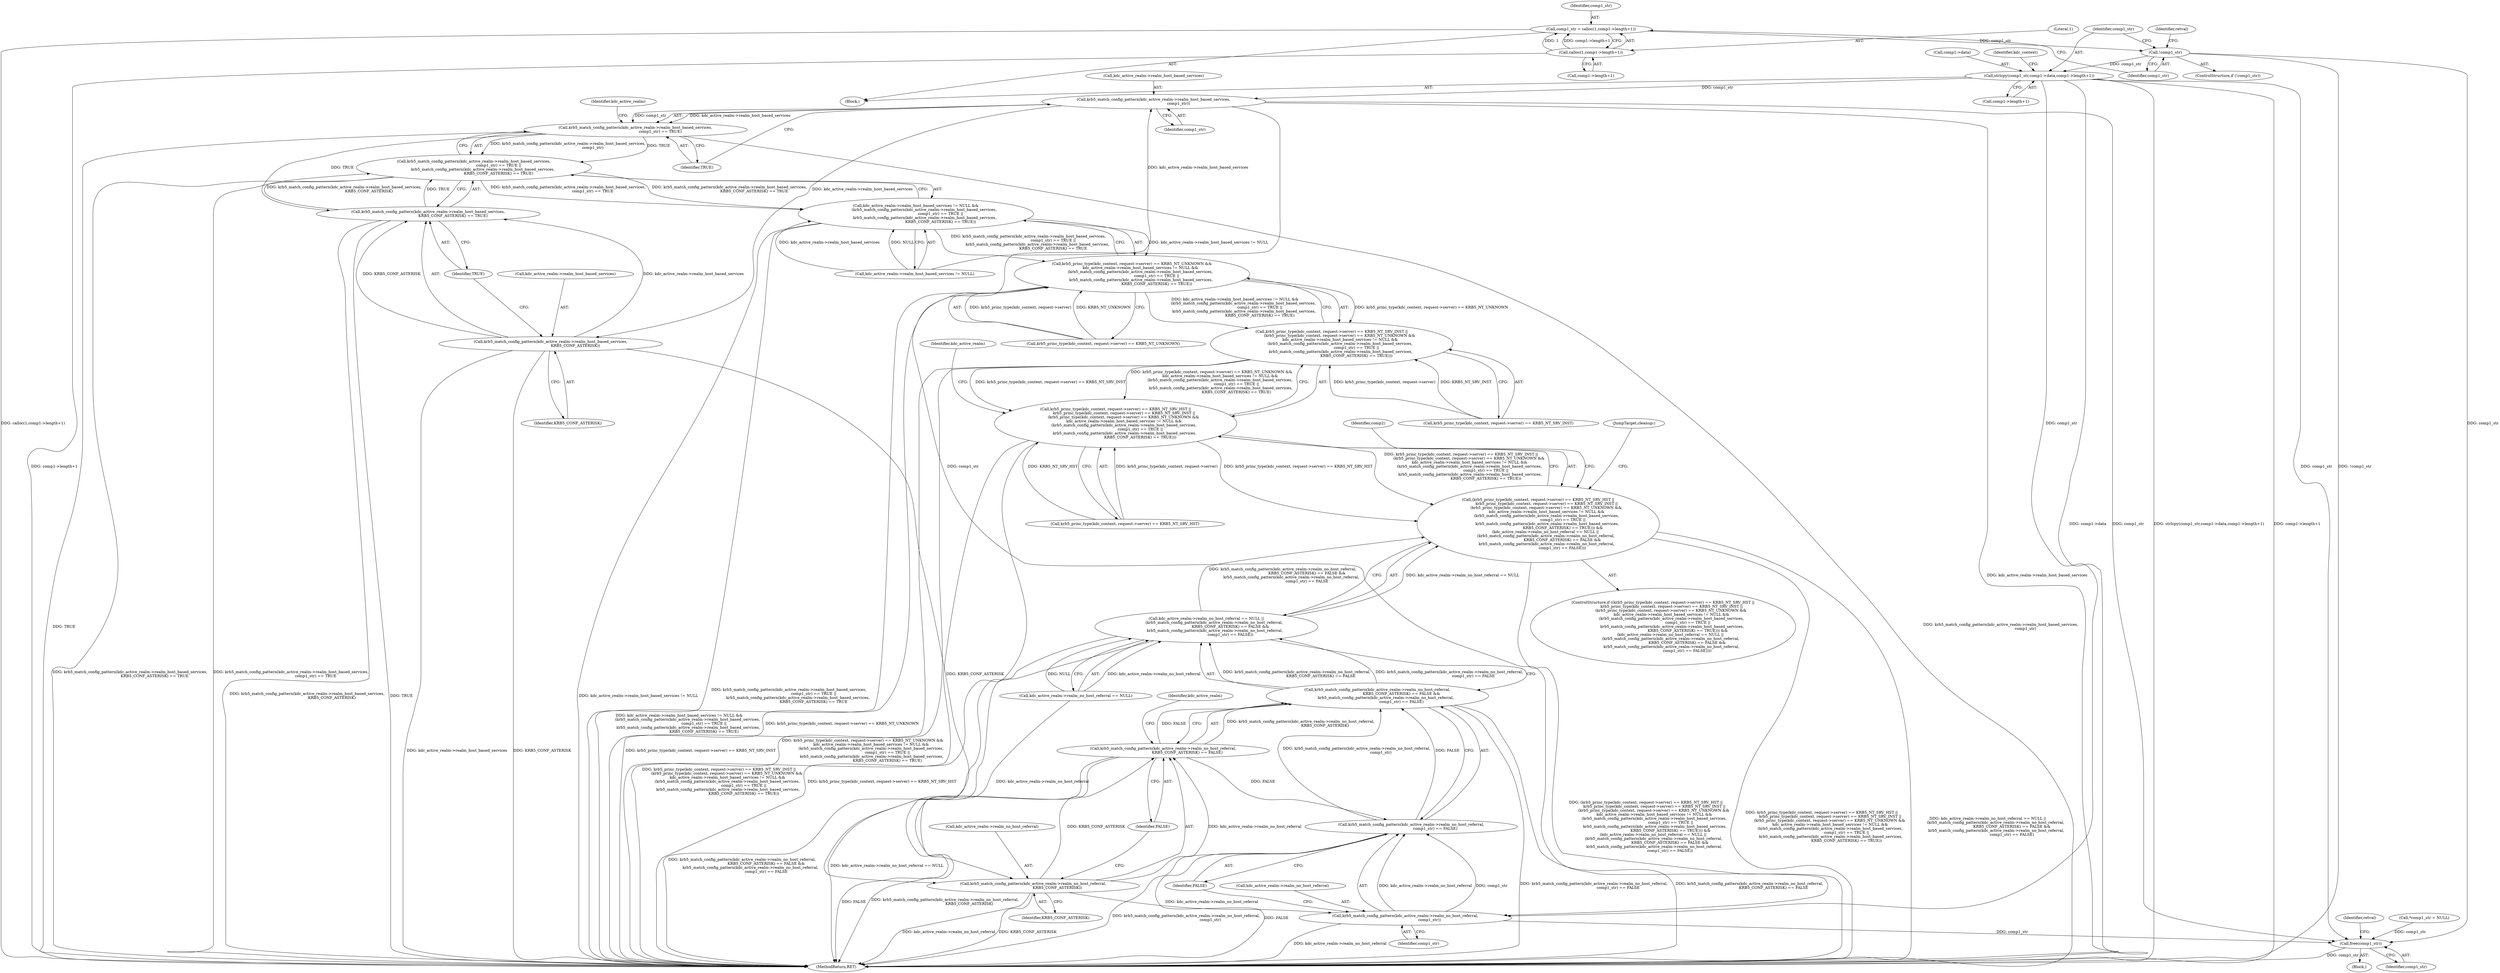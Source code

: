 digraph "0_krb5_8ee70ec63931d1e38567905387ab9b1d45734d81@API" {
"1000168" [label="(Call,comp1_str = calloc(1,comp1->length+1))"];
"1000170" [label="(Call,calloc(1,comp1->length+1))"];
"1000178" [label="(Call,!comp1_str)"];
"1000185" [label="(Call,strlcpy(comp1_str,comp1->data,comp1->length+1))"];
"1000229" [label="(Call,krb5_match_config_pattern(kdc_active_realm->realm_host_based_services,\n                                         comp1_str))"];
"1000228" [label="(Call,krb5_match_config_pattern(kdc_active_realm->realm_host_based_services,\n                                         comp1_str) == TRUE)"];
"1000227" [label="(Call,krb5_match_config_pattern(kdc_active_realm->realm_host_based_services,\n                                         comp1_str) == TRUE ||\n               krb5_match_config_pattern(kdc_active_realm->realm_host_based_services,\n                                         KRB5_CONF_ASTERISK) == TRUE)"];
"1000221" [label="(Call,kdc_active_realm->realm_host_based_services != NULL &&\n              (krb5_match_config_pattern(kdc_active_realm->realm_host_based_services,\n                                         comp1_str) == TRUE ||\n               krb5_match_config_pattern(kdc_active_realm->realm_host_based_services,\n                                         KRB5_CONF_ASTERISK) == TRUE))"];
"1000213" [label="(Call,krb5_princ_type(kdc_context, request->server) == KRB5_NT_UNKNOWN &&\n              kdc_active_realm->realm_host_based_services != NULL &&\n              (krb5_match_config_pattern(kdc_active_realm->realm_host_based_services,\n                                         comp1_str) == TRUE ||\n               krb5_match_config_pattern(kdc_active_realm->realm_host_based_services,\n                                         KRB5_CONF_ASTERISK) == TRUE))"];
"1000205" [label="(Call,krb5_princ_type(kdc_context, request->server) == KRB5_NT_SRV_INST ||\n             (krb5_princ_type(kdc_context, request->server) == KRB5_NT_UNKNOWN &&\n              kdc_active_realm->realm_host_based_services != NULL &&\n              (krb5_match_config_pattern(kdc_active_realm->realm_host_based_services,\n                                         comp1_str) == TRUE ||\n               krb5_match_config_pattern(kdc_active_realm->realm_host_based_services,\n                                         KRB5_CONF_ASTERISK) == TRUE)))"];
"1000197" [label="(Call,krb5_princ_type(kdc_context, request->server) == KRB5_NT_SRV_HST ||\n              krb5_princ_type(kdc_context, request->server) == KRB5_NT_SRV_INST ||\n             (krb5_princ_type(kdc_context, request->server) == KRB5_NT_UNKNOWN &&\n              kdc_active_realm->realm_host_based_services != NULL &&\n              (krb5_match_config_pattern(kdc_active_realm->realm_host_based_services,\n                                         comp1_str) == TRUE ||\n               krb5_match_config_pattern(kdc_active_realm->realm_host_based_services,\n                                         KRB5_CONF_ASTERISK) == TRUE)))"];
"1000196" [label="(Call,(krb5_princ_type(kdc_context, request->server) == KRB5_NT_SRV_HST ||\n              krb5_princ_type(kdc_context, request->server) == KRB5_NT_SRV_INST ||\n             (krb5_princ_type(kdc_context, request->server) == KRB5_NT_UNKNOWN &&\n              kdc_active_realm->realm_host_based_services != NULL &&\n              (krb5_match_config_pattern(kdc_active_realm->realm_host_based_services,\n                                         comp1_str) == TRUE ||\n               krb5_match_config_pattern(kdc_active_realm->realm_host_based_services,\n                                         KRB5_CONF_ASTERISK) == TRUE))) &&\n            (kdc_active_realm->realm_no_host_referral == NULL ||\n             (krb5_match_config_pattern(kdc_active_realm->realm_no_host_referral,\n                                        KRB5_CONF_ASTERISK) == FALSE &&\n              krb5_match_config_pattern(kdc_active_realm->realm_no_host_referral,\n                                        comp1_str) == FALSE)))"];
"1000235" [label="(Call,krb5_match_config_pattern(kdc_active_realm->realm_host_based_services,\n                                         KRB5_CONF_ASTERISK) == TRUE)"];
"1000236" [label="(Call,krb5_match_config_pattern(kdc_active_realm->realm_host_based_services,\n                                         KRB5_CONF_ASTERISK))"];
"1000250" [label="(Call,krb5_match_config_pattern(kdc_active_realm->realm_no_host_referral,\n                                        KRB5_CONF_ASTERISK))"];
"1000249" [label="(Call,krb5_match_config_pattern(kdc_active_realm->realm_no_host_referral,\n                                        KRB5_CONF_ASTERISK) == FALSE)"];
"1000248" [label="(Call,krb5_match_config_pattern(kdc_active_realm->realm_no_host_referral,\n                                        KRB5_CONF_ASTERISK) == FALSE &&\n              krb5_match_config_pattern(kdc_active_realm->realm_no_host_referral,\n                                        comp1_str) == FALSE)"];
"1000242" [label="(Call,kdc_active_realm->realm_no_host_referral == NULL ||\n             (krb5_match_config_pattern(kdc_active_realm->realm_no_host_referral,\n                                        KRB5_CONF_ASTERISK) == FALSE &&\n              krb5_match_config_pattern(kdc_active_realm->realm_no_host_referral,\n                                        comp1_str) == FALSE))"];
"1000256" [label="(Call,krb5_match_config_pattern(kdc_active_realm->realm_no_host_referral,\n                                        comp1_str) == FALSE)"];
"1000257" [label="(Call,krb5_match_config_pattern(kdc_active_realm->realm_no_host_referral,\n                                        comp1_str))"];
"1000396" [label="(Call,free(comp1_str))"];
"1000241" [label="(Identifier,TRUE)"];
"1000195" [label="(ControlStructure,if ((krb5_princ_type(kdc_context, request->server) == KRB5_NT_SRV_HST ||\n              krb5_princ_type(kdc_context, request->server) == KRB5_NT_SRV_INST ||\n             (krb5_princ_type(kdc_context, request->server) == KRB5_NT_UNKNOWN &&\n              kdc_active_realm->realm_host_based_services != NULL &&\n              (krb5_match_config_pattern(kdc_active_realm->realm_host_based_services,\n                                         comp1_str) == TRUE ||\n               krb5_match_config_pattern(kdc_active_realm->realm_host_based_services,\n                                         KRB5_CONF_ASTERISK) == TRUE))) &&\n            (kdc_active_realm->realm_no_host_referral == NULL ||\n             (krb5_match_config_pattern(kdc_active_realm->realm_no_host_referral,\n                                        KRB5_CONF_ASTERISK) == FALSE &&\n              krb5_match_config_pattern(kdc_active_realm->realm_no_host_referral,\n                                        comp1_str) == FALSE))))"];
"1000206" [label="(Call,krb5_princ_type(kdc_context, request->server) == KRB5_NT_SRV_INST)"];
"1000185" [label="(Call,strlcpy(comp1_str,comp1->data,comp1->length+1))"];
"1000228" [label="(Call,krb5_match_config_pattern(kdc_active_realm->realm_host_based_services,\n                                         comp1_str) == TRUE)"];
"1000236" [label="(Call,krb5_match_config_pattern(kdc_active_realm->realm_host_based_services,\n                                         KRB5_CONF_ASTERISK))"];
"1000151" [label="(Block,)"];
"1000230" [label="(Call,kdc_active_realm->realm_host_based_services)"];
"1000187" [label="(Call,comp1->data)"];
"1000179" [label="(Identifier,comp1_str)"];
"1000233" [label="(Identifier,comp1_str)"];
"1000107" [label="(Block,)"];
"1000172" [label="(Call,comp1->length+1)"];
"1000255" [label="(Identifier,FALSE)"];
"1000178" [label="(Call,!comp1_str)"];
"1000177" [label="(ControlStructure,if (!comp1_str))"];
"1000234" [label="(Identifier,TRUE)"];
"1000399" [label="(Identifier,retval)"];
"1000268" [label="(Identifier,comp2)"];
"1000168" [label="(Call,comp1_str = calloc(1,comp1->length+1))"];
"1000221" [label="(Call,kdc_active_realm->realm_host_based_services != NULL &&\n              (krb5_match_config_pattern(kdc_active_realm->realm_host_based_services,\n                                         comp1_str) == TRUE ||\n               krb5_match_config_pattern(kdc_active_realm->realm_host_based_services,\n                                         KRB5_CONF_ASTERISK) == TRUE))"];
"1000245" [label="(Identifier,kdc_active_realm)"];
"1000251" [label="(Call,kdc_active_realm->realm_no_host_referral)"];
"1000196" [label="(Call,(krb5_princ_type(kdc_context, request->server) == KRB5_NT_SRV_HST ||\n              krb5_princ_type(kdc_context, request->server) == KRB5_NT_SRV_INST ||\n             (krb5_princ_type(kdc_context, request->server) == KRB5_NT_UNKNOWN &&\n              kdc_active_realm->realm_host_based_services != NULL &&\n              (krb5_match_config_pattern(kdc_active_realm->realm_host_based_services,\n                                         comp1_str) == TRUE ||\n               krb5_match_config_pattern(kdc_active_realm->realm_host_based_services,\n                                         KRB5_CONF_ASTERISK) == TRUE))) &&\n            (kdc_active_realm->realm_no_host_referral == NULL ||\n             (krb5_match_config_pattern(kdc_active_realm->realm_no_host_referral,\n                                        KRB5_CONF_ASTERISK) == FALSE &&\n              krb5_match_config_pattern(kdc_active_realm->realm_no_host_referral,\n                                        comp1_str) == FALSE)))"];
"1000171" [label="(Literal,1)"];
"1000248" [label="(Call,krb5_match_config_pattern(kdc_active_realm->realm_no_host_referral,\n                                        KRB5_CONF_ASTERISK) == FALSE &&\n              krb5_match_config_pattern(kdc_active_realm->realm_no_host_referral,\n                                        comp1_str) == FALSE)"];
"1000169" [label="(Identifier,comp1_str)"];
"1000235" [label="(Call,krb5_match_config_pattern(kdc_active_realm->realm_host_based_services,\n                                         KRB5_CONF_ASTERISK) == TRUE)"];
"1000242" [label="(Call,kdc_active_realm->realm_no_host_referral == NULL ||\n             (krb5_match_config_pattern(kdc_active_realm->realm_no_host_referral,\n                                        KRB5_CONF_ASTERISK) == FALSE &&\n              krb5_match_config_pattern(kdc_active_realm->realm_no_host_referral,\n                                        comp1_str) == FALSE))"];
"1000238" [label="(Identifier,kdc_active_realm)"];
"1000198" [label="(Call,krb5_princ_type(kdc_context, request->server) == KRB5_NT_SRV_HST)"];
"1000395" [label="(JumpTarget,cleanup:)"];
"1000259" [label="(Identifier,kdc_active_realm)"];
"1000205" [label="(Call,krb5_princ_type(kdc_context, request->server) == KRB5_NT_SRV_INST ||\n             (krb5_princ_type(kdc_context, request->server) == KRB5_NT_UNKNOWN &&\n              kdc_active_realm->realm_host_based_services != NULL &&\n              (krb5_match_config_pattern(kdc_active_realm->realm_host_based_services,\n                                         comp1_str) == TRUE ||\n               krb5_match_config_pattern(kdc_active_realm->realm_host_based_services,\n                                         KRB5_CONF_ASTERISK) == TRUE)))"];
"1000200" [label="(Identifier,kdc_context)"];
"1000261" [label="(Identifier,comp1_str)"];
"1000214" [label="(Call,krb5_princ_type(kdc_context, request->server) == KRB5_NT_UNKNOWN)"];
"1000397" [label="(Identifier,comp1_str)"];
"1000227" [label="(Call,krb5_match_config_pattern(kdc_active_realm->realm_host_based_services,\n                                         comp1_str) == TRUE ||\n               krb5_match_config_pattern(kdc_active_realm->realm_host_based_services,\n                                         KRB5_CONF_ASTERISK) == TRUE)"];
"1000197" [label="(Call,krb5_princ_type(kdc_context, request->server) == KRB5_NT_SRV_HST ||\n              krb5_princ_type(kdc_context, request->server) == KRB5_NT_SRV_INST ||\n             (krb5_princ_type(kdc_context, request->server) == KRB5_NT_UNKNOWN &&\n              kdc_active_realm->realm_host_based_services != NULL &&\n              (krb5_match_config_pattern(kdc_active_realm->realm_host_based_services,\n                                         comp1_str) == TRUE ||\n               krb5_match_config_pattern(kdc_active_realm->realm_host_based_services,\n                                         KRB5_CONF_ASTERISK) == TRUE)))"];
"1000258" [label="(Call,kdc_active_realm->realm_no_host_referral)"];
"1000249" [label="(Call,krb5_match_config_pattern(kdc_active_realm->realm_no_host_referral,\n                                        KRB5_CONF_ASTERISK) == FALSE)"];
"1000237" [label="(Call,kdc_active_realm->realm_host_based_services)"];
"1000262" [label="(Identifier,FALSE)"];
"1000256" [label="(Call,krb5_match_config_pattern(kdc_active_realm->realm_no_host_referral,\n                                        comp1_str) == FALSE)"];
"1000229" [label="(Call,krb5_match_config_pattern(kdc_active_realm->realm_host_based_services,\n                                         comp1_str))"];
"1000213" [label="(Call,krb5_princ_type(kdc_context, request->server) == KRB5_NT_UNKNOWN &&\n              kdc_active_realm->realm_host_based_services != NULL &&\n              (krb5_match_config_pattern(kdc_active_realm->realm_host_based_services,\n                                         comp1_str) == TRUE ||\n               krb5_match_config_pattern(kdc_active_realm->realm_host_based_services,\n                                         KRB5_CONF_ASTERISK) == TRUE))"];
"1000127" [label="(Call,*comp1_str = NULL)"];
"1000182" [label="(Identifier,retval)"];
"1000250" [label="(Call,krb5_match_config_pattern(kdc_active_realm->realm_no_host_referral,\n                                        KRB5_CONF_ASTERISK))"];
"1000243" [label="(Call,kdc_active_realm->realm_no_host_referral == NULL)"];
"1000257" [label="(Call,krb5_match_config_pattern(kdc_active_realm->realm_no_host_referral,\n                                        comp1_str))"];
"1000254" [label="(Identifier,KRB5_CONF_ASTERISK)"];
"1000396" [label="(Call,free(comp1_str))"];
"1000240" [label="(Identifier,KRB5_CONF_ASTERISK)"];
"1000170" [label="(Call,calloc(1,comp1->length+1))"];
"1000186" [label="(Identifier,comp1_str)"];
"1000190" [label="(Call,comp1->length+1)"];
"1000222" [label="(Call,kdc_active_realm->realm_host_based_services != NULL)"];
"1000400" [label="(MethodReturn,RET)"];
"1000168" -> "1000151"  [label="AST: "];
"1000168" -> "1000170"  [label="CFG: "];
"1000169" -> "1000168"  [label="AST: "];
"1000170" -> "1000168"  [label="AST: "];
"1000179" -> "1000168"  [label="CFG: "];
"1000168" -> "1000400"  [label="DDG: calloc(1,comp1->length+1)"];
"1000170" -> "1000168"  [label="DDG: 1"];
"1000170" -> "1000168"  [label="DDG: comp1->length+1"];
"1000168" -> "1000178"  [label="DDG: comp1_str"];
"1000170" -> "1000172"  [label="CFG: "];
"1000171" -> "1000170"  [label="AST: "];
"1000172" -> "1000170"  [label="AST: "];
"1000170" -> "1000400"  [label="DDG: comp1->length+1"];
"1000178" -> "1000177"  [label="AST: "];
"1000178" -> "1000179"  [label="CFG: "];
"1000179" -> "1000178"  [label="AST: "];
"1000182" -> "1000178"  [label="CFG: "];
"1000186" -> "1000178"  [label="CFG: "];
"1000178" -> "1000400"  [label="DDG: !comp1_str"];
"1000178" -> "1000185"  [label="DDG: comp1_str"];
"1000178" -> "1000396"  [label="DDG: comp1_str"];
"1000185" -> "1000151"  [label="AST: "];
"1000185" -> "1000190"  [label="CFG: "];
"1000186" -> "1000185"  [label="AST: "];
"1000187" -> "1000185"  [label="AST: "];
"1000190" -> "1000185"  [label="AST: "];
"1000200" -> "1000185"  [label="CFG: "];
"1000185" -> "1000400"  [label="DDG: comp1->data"];
"1000185" -> "1000400"  [label="DDG: strlcpy(comp1_str,comp1->data,comp1->length+1)"];
"1000185" -> "1000400"  [label="DDG: comp1->length+1"];
"1000185" -> "1000229"  [label="DDG: comp1_str"];
"1000185" -> "1000257"  [label="DDG: comp1_str"];
"1000185" -> "1000396"  [label="DDG: comp1_str"];
"1000229" -> "1000228"  [label="AST: "];
"1000229" -> "1000233"  [label="CFG: "];
"1000230" -> "1000229"  [label="AST: "];
"1000233" -> "1000229"  [label="AST: "];
"1000234" -> "1000229"  [label="CFG: "];
"1000229" -> "1000400"  [label="DDG: kdc_active_realm->realm_host_based_services"];
"1000229" -> "1000228"  [label="DDG: kdc_active_realm->realm_host_based_services"];
"1000229" -> "1000228"  [label="DDG: comp1_str"];
"1000222" -> "1000229"  [label="DDG: kdc_active_realm->realm_host_based_services"];
"1000229" -> "1000236"  [label="DDG: kdc_active_realm->realm_host_based_services"];
"1000229" -> "1000257"  [label="DDG: comp1_str"];
"1000229" -> "1000396"  [label="DDG: comp1_str"];
"1000228" -> "1000227"  [label="AST: "];
"1000228" -> "1000234"  [label="CFG: "];
"1000234" -> "1000228"  [label="AST: "];
"1000238" -> "1000228"  [label="CFG: "];
"1000227" -> "1000228"  [label="CFG: "];
"1000228" -> "1000400"  [label="DDG: krb5_match_config_pattern(kdc_active_realm->realm_host_based_services,\n                                         comp1_str)"];
"1000228" -> "1000400"  [label="DDG: TRUE"];
"1000228" -> "1000227"  [label="DDG: krb5_match_config_pattern(kdc_active_realm->realm_host_based_services,\n                                         comp1_str)"];
"1000228" -> "1000227"  [label="DDG: TRUE"];
"1000228" -> "1000235"  [label="DDG: TRUE"];
"1000227" -> "1000221"  [label="AST: "];
"1000227" -> "1000235"  [label="CFG: "];
"1000235" -> "1000227"  [label="AST: "];
"1000221" -> "1000227"  [label="CFG: "];
"1000227" -> "1000400"  [label="DDG: krb5_match_config_pattern(kdc_active_realm->realm_host_based_services,\n                                         KRB5_CONF_ASTERISK) == TRUE"];
"1000227" -> "1000400"  [label="DDG: krb5_match_config_pattern(kdc_active_realm->realm_host_based_services,\n                                         comp1_str) == TRUE"];
"1000227" -> "1000221"  [label="DDG: krb5_match_config_pattern(kdc_active_realm->realm_host_based_services,\n                                         comp1_str) == TRUE"];
"1000227" -> "1000221"  [label="DDG: krb5_match_config_pattern(kdc_active_realm->realm_host_based_services,\n                                         KRB5_CONF_ASTERISK) == TRUE"];
"1000235" -> "1000227"  [label="DDG: krb5_match_config_pattern(kdc_active_realm->realm_host_based_services,\n                                         KRB5_CONF_ASTERISK)"];
"1000235" -> "1000227"  [label="DDG: TRUE"];
"1000221" -> "1000213"  [label="AST: "];
"1000221" -> "1000222"  [label="CFG: "];
"1000222" -> "1000221"  [label="AST: "];
"1000213" -> "1000221"  [label="CFG: "];
"1000221" -> "1000400"  [label="DDG: krb5_match_config_pattern(kdc_active_realm->realm_host_based_services,\n                                         comp1_str) == TRUE ||\n               krb5_match_config_pattern(kdc_active_realm->realm_host_based_services,\n                                         KRB5_CONF_ASTERISK) == TRUE"];
"1000221" -> "1000400"  [label="DDG: kdc_active_realm->realm_host_based_services != NULL"];
"1000221" -> "1000213"  [label="DDG: kdc_active_realm->realm_host_based_services != NULL"];
"1000221" -> "1000213"  [label="DDG: krb5_match_config_pattern(kdc_active_realm->realm_host_based_services,\n                                         comp1_str) == TRUE ||\n               krb5_match_config_pattern(kdc_active_realm->realm_host_based_services,\n                                         KRB5_CONF_ASTERISK) == TRUE"];
"1000222" -> "1000221"  [label="DDG: kdc_active_realm->realm_host_based_services"];
"1000222" -> "1000221"  [label="DDG: NULL"];
"1000213" -> "1000205"  [label="AST: "];
"1000213" -> "1000214"  [label="CFG: "];
"1000214" -> "1000213"  [label="AST: "];
"1000205" -> "1000213"  [label="CFG: "];
"1000213" -> "1000400"  [label="DDG: kdc_active_realm->realm_host_based_services != NULL &&\n              (krb5_match_config_pattern(kdc_active_realm->realm_host_based_services,\n                                         comp1_str) == TRUE ||\n               krb5_match_config_pattern(kdc_active_realm->realm_host_based_services,\n                                         KRB5_CONF_ASTERISK) == TRUE)"];
"1000213" -> "1000400"  [label="DDG: krb5_princ_type(kdc_context, request->server) == KRB5_NT_UNKNOWN"];
"1000213" -> "1000205"  [label="DDG: krb5_princ_type(kdc_context, request->server) == KRB5_NT_UNKNOWN"];
"1000213" -> "1000205"  [label="DDG: kdc_active_realm->realm_host_based_services != NULL &&\n              (krb5_match_config_pattern(kdc_active_realm->realm_host_based_services,\n                                         comp1_str) == TRUE ||\n               krb5_match_config_pattern(kdc_active_realm->realm_host_based_services,\n                                         KRB5_CONF_ASTERISK) == TRUE)"];
"1000214" -> "1000213"  [label="DDG: krb5_princ_type(kdc_context, request->server)"];
"1000214" -> "1000213"  [label="DDG: KRB5_NT_UNKNOWN"];
"1000205" -> "1000197"  [label="AST: "];
"1000205" -> "1000206"  [label="CFG: "];
"1000206" -> "1000205"  [label="AST: "];
"1000197" -> "1000205"  [label="CFG: "];
"1000205" -> "1000400"  [label="DDG: krb5_princ_type(kdc_context, request->server) == KRB5_NT_SRV_INST"];
"1000205" -> "1000400"  [label="DDG: krb5_princ_type(kdc_context, request->server) == KRB5_NT_UNKNOWN &&\n              kdc_active_realm->realm_host_based_services != NULL &&\n              (krb5_match_config_pattern(kdc_active_realm->realm_host_based_services,\n                                         comp1_str) == TRUE ||\n               krb5_match_config_pattern(kdc_active_realm->realm_host_based_services,\n                                         KRB5_CONF_ASTERISK) == TRUE)"];
"1000205" -> "1000197"  [label="DDG: krb5_princ_type(kdc_context, request->server) == KRB5_NT_SRV_INST"];
"1000205" -> "1000197"  [label="DDG: krb5_princ_type(kdc_context, request->server) == KRB5_NT_UNKNOWN &&\n              kdc_active_realm->realm_host_based_services != NULL &&\n              (krb5_match_config_pattern(kdc_active_realm->realm_host_based_services,\n                                         comp1_str) == TRUE ||\n               krb5_match_config_pattern(kdc_active_realm->realm_host_based_services,\n                                         KRB5_CONF_ASTERISK) == TRUE)"];
"1000206" -> "1000205"  [label="DDG: krb5_princ_type(kdc_context, request->server)"];
"1000206" -> "1000205"  [label="DDG: KRB5_NT_SRV_INST"];
"1000197" -> "1000196"  [label="AST: "];
"1000197" -> "1000198"  [label="CFG: "];
"1000198" -> "1000197"  [label="AST: "];
"1000245" -> "1000197"  [label="CFG: "];
"1000196" -> "1000197"  [label="CFG: "];
"1000197" -> "1000400"  [label="DDG: krb5_princ_type(kdc_context, request->server) == KRB5_NT_SRV_INST ||\n             (krb5_princ_type(kdc_context, request->server) == KRB5_NT_UNKNOWN &&\n              kdc_active_realm->realm_host_based_services != NULL &&\n              (krb5_match_config_pattern(kdc_active_realm->realm_host_based_services,\n                                         comp1_str) == TRUE ||\n               krb5_match_config_pattern(kdc_active_realm->realm_host_based_services,\n                                         KRB5_CONF_ASTERISK) == TRUE))"];
"1000197" -> "1000400"  [label="DDG: krb5_princ_type(kdc_context, request->server) == KRB5_NT_SRV_HST"];
"1000197" -> "1000196"  [label="DDG: krb5_princ_type(kdc_context, request->server) == KRB5_NT_SRV_HST"];
"1000197" -> "1000196"  [label="DDG: krb5_princ_type(kdc_context, request->server) == KRB5_NT_SRV_INST ||\n             (krb5_princ_type(kdc_context, request->server) == KRB5_NT_UNKNOWN &&\n              kdc_active_realm->realm_host_based_services != NULL &&\n              (krb5_match_config_pattern(kdc_active_realm->realm_host_based_services,\n                                         comp1_str) == TRUE ||\n               krb5_match_config_pattern(kdc_active_realm->realm_host_based_services,\n                                         KRB5_CONF_ASTERISK) == TRUE))"];
"1000198" -> "1000197"  [label="DDG: krb5_princ_type(kdc_context, request->server)"];
"1000198" -> "1000197"  [label="DDG: KRB5_NT_SRV_HST"];
"1000196" -> "1000195"  [label="AST: "];
"1000196" -> "1000242"  [label="CFG: "];
"1000242" -> "1000196"  [label="AST: "];
"1000268" -> "1000196"  [label="CFG: "];
"1000395" -> "1000196"  [label="CFG: "];
"1000196" -> "1000400"  [label="DDG: krb5_princ_type(kdc_context, request->server) == KRB5_NT_SRV_HST ||\n              krb5_princ_type(kdc_context, request->server) == KRB5_NT_SRV_INST ||\n             (krb5_princ_type(kdc_context, request->server) == KRB5_NT_UNKNOWN &&\n              kdc_active_realm->realm_host_based_services != NULL &&\n              (krb5_match_config_pattern(kdc_active_realm->realm_host_based_services,\n                                         comp1_str) == TRUE ||\n               krb5_match_config_pattern(kdc_active_realm->realm_host_based_services,\n                                         KRB5_CONF_ASTERISK) == TRUE))"];
"1000196" -> "1000400"  [label="DDG: kdc_active_realm->realm_no_host_referral == NULL ||\n             (krb5_match_config_pattern(kdc_active_realm->realm_no_host_referral,\n                                        KRB5_CONF_ASTERISK) == FALSE &&\n              krb5_match_config_pattern(kdc_active_realm->realm_no_host_referral,\n                                        comp1_str) == FALSE)"];
"1000196" -> "1000400"  [label="DDG: (krb5_princ_type(kdc_context, request->server) == KRB5_NT_SRV_HST ||\n              krb5_princ_type(kdc_context, request->server) == KRB5_NT_SRV_INST ||\n             (krb5_princ_type(kdc_context, request->server) == KRB5_NT_UNKNOWN &&\n              kdc_active_realm->realm_host_based_services != NULL &&\n              (krb5_match_config_pattern(kdc_active_realm->realm_host_based_services,\n                                         comp1_str) == TRUE ||\n               krb5_match_config_pattern(kdc_active_realm->realm_host_based_services,\n                                         KRB5_CONF_ASTERISK) == TRUE))) &&\n            (kdc_active_realm->realm_no_host_referral == NULL ||\n             (krb5_match_config_pattern(kdc_active_realm->realm_no_host_referral,\n                                        KRB5_CONF_ASTERISK) == FALSE &&\n              krb5_match_config_pattern(kdc_active_realm->realm_no_host_referral,\n                                        comp1_str) == FALSE))"];
"1000242" -> "1000196"  [label="DDG: kdc_active_realm->realm_no_host_referral == NULL"];
"1000242" -> "1000196"  [label="DDG: krb5_match_config_pattern(kdc_active_realm->realm_no_host_referral,\n                                        KRB5_CONF_ASTERISK) == FALSE &&\n              krb5_match_config_pattern(kdc_active_realm->realm_no_host_referral,\n                                        comp1_str) == FALSE"];
"1000235" -> "1000241"  [label="CFG: "];
"1000236" -> "1000235"  [label="AST: "];
"1000241" -> "1000235"  [label="AST: "];
"1000235" -> "1000400"  [label="DDG: krb5_match_config_pattern(kdc_active_realm->realm_host_based_services,\n                                         KRB5_CONF_ASTERISK)"];
"1000235" -> "1000400"  [label="DDG: TRUE"];
"1000236" -> "1000235"  [label="DDG: kdc_active_realm->realm_host_based_services"];
"1000236" -> "1000235"  [label="DDG: KRB5_CONF_ASTERISK"];
"1000236" -> "1000240"  [label="CFG: "];
"1000237" -> "1000236"  [label="AST: "];
"1000240" -> "1000236"  [label="AST: "];
"1000241" -> "1000236"  [label="CFG: "];
"1000236" -> "1000400"  [label="DDG: kdc_active_realm->realm_host_based_services"];
"1000236" -> "1000400"  [label="DDG: KRB5_CONF_ASTERISK"];
"1000236" -> "1000250"  [label="DDG: KRB5_CONF_ASTERISK"];
"1000250" -> "1000249"  [label="AST: "];
"1000250" -> "1000254"  [label="CFG: "];
"1000251" -> "1000250"  [label="AST: "];
"1000254" -> "1000250"  [label="AST: "];
"1000255" -> "1000250"  [label="CFG: "];
"1000250" -> "1000400"  [label="DDG: kdc_active_realm->realm_no_host_referral"];
"1000250" -> "1000400"  [label="DDG: KRB5_CONF_ASTERISK"];
"1000250" -> "1000249"  [label="DDG: kdc_active_realm->realm_no_host_referral"];
"1000250" -> "1000249"  [label="DDG: KRB5_CONF_ASTERISK"];
"1000243" -> "1000250"  [label="DDG: kdc_active_realm->realm_no_host_referral"];
"1000250" -> "1000257"  [label="DDG: kdc_active_realm->realm_no_host_referral"];
"1000249" -> "1000248"  [label="AST: "];
"1000249" -> "1000255"  [label="CFG: "];
"1000255" -> "1000249"  [label="AST: "];
"1000259" -> "1000249"  [label="CFG: "];
"1000248" -> "1000249"  [label="CFG: "];
"1000249" -> "1000400"  [label="DDG: FALSE"];
"1000249" -> "1000400"  [label="DDG: krb5_match_config_pattern(kdc_active_realm->realm_no_host_referral,\n                                        KRB5_CONF_ASTERISK)"];
"1000249" -> "1000248"  [label="DDG: krb5_match_config_pattern(kdc_active_realm->realm_no_host_referral,\n                                        KRB5_CONF_ASTERISK)"];
"1000249" -> "1000248"  [label="DDG: FALSE"];
"1000249" -> "1000256"  [label="DDG: FALSE"];
"1000248" -> "1000242"  [label="AST: "];
"1000248" -> "1000256"  [label="CFG: "];
"1000256" -> "1000248"  [label="AST: "];
"1000242" -> "1000248"  [label="CFG: "];
"1000248" -> "1000400"  [label="DDG: krb5_match_config_pattern(kdc_active_realm->realm_no_host_referral,\n                                        comp1_str) == FALSE"];
"1000248" -> "1000400"  [label="DDG: krb5_match_config_pattern(kdc_active_realm->realm_no_host_referral,\n                                        KRB5_CONF_ASTERISK) == FALSE"];
"1000248" -> "1000242"  [label="DDG: krb5_match_config_pattern(kdc_active_realm->realm_no_host_referral,\n                                        KRB5_CONF_ASTERISK) == FALSE"];
"1000248" -> "1000242"  [label="DDG: krb5_match_config_pattern(kdc_active_realm->realm_no_host_referral,\n                                        comp1_str) == FALSE"];
"1000256" -> "1000248"  [label="DDG: krb5_match_config_pattern(kdc_active_realm->realm_no_host_referral,\n                                        comp1_str)"];
"1000256" -> "1000248"  [label="DDG: FALSE"];
"1000242" -> "1000243"  [label="CFG: "];
"1000243" -> "1000242"  [label="AST: "];
"1000242" -> "1000400"  [label="DDG: krb5_match_config_pattern(kdc_active_realm->realm_no_host_referral,\n                                        KRB5_CONF_ASTERISK) == FALSE &&\n              krb5_match_config_pattern(kdc_active_realm->realm_no_host_referral,\n                                        comp1_str) == FALSE"];
"1000242" -> "1000400"  [label="DDG: kdc_active_realm->realm_no_host_referral == NULL"];
"1000243" -> "1000242"  [label="DDG: kdc_active_realm->realm_no_host_referral"];
"1000243" -> "1000242"  [label="DDG: NULL"];
"1000256" -> "1000262"  [label="CFG: "];
"1000257" -> "1000256"  [label="AST: "];
"1000262" -> "1000256"  [label="AST: "];
"1000256" -> "1000400"  [label="DDG: FALSE"];
"1000256" -> "1000400"  [label="DDG: krb5_match_config_pattern(kdc_active_realm->realm_no_host_referral,\n                                        comp1_str)"];
"1000257" -> "1000256"  [label="DDG: kdc_active_realm->realm_no_host_referral"];
"1000257" -> "1000256"  [label="DDG: comp1_str"];
"1000257" -> "1000261"  [label="CFG: "];
"1000258" -> "1000257"  [label="AST: "];
"1000261" -> "1000257"  [label="AST: "];
"1000262" -> "1000257"  [label="CFG: "];
"1000257" -> "1000400"  [label="DDG: kdc_active_realm->realm_no_host_referral"];
"1000257" -> "1000396"  [label="DDG: comp1_str"];
"1000396" -> "1000107"  [label="AST: "];
"1000396" -> "1000397"  [label="CFG: "];
"1000397" -> "1000396"  [label="AST: "];
"1000399" -> "1000396"  [label="CFG: "];
"1000396" -> "1000400"  [label="DDG: comp1_str"];
"1000127" -> "1000396"  [label="DDG: comp1_str"];
}
